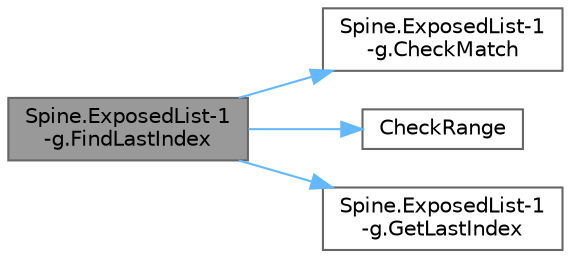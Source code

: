 digraph "Spine.ExposedList-1-g.FindLastIndex"
{
 // LATEX_PDF_SIZE
  bgcolor="transparent";
  edge [fontname=Helvetica,fontsize=10,labelfontname=Helvetica,labelfontsize=10];
  node [fontname=Helvetica,fontsize=10,shape=box,height=0.2,width=0.4];
  rankdir="LR";
  Node1 [id="Node000001",label="Spine.ExposedList-1\l-g.FindLastIndex",height=0.2,width=0.4,color="gray40", fillcolor="grey60", style="filled", fontcolor="black",tooltip=" "];
  Node1 -> Node2 [id="edge4_Node000001_Node000002",color="steelblue1",style="solid",tooltip=" "];
  Node2 [id="Node000002",label="Spine.ExposedList-1\l-g.CheckMatch",height=0.2,width=0.4,color="grey40", fillcolor="white", style="filled",URL="$class_spine_1_1_exposed_list-1-g.html#ace5ef4e58c7ca329e1cdf0f725395cec",tooltip=" "];
  Node1 -> Node3 [id="edge5_Node000001_Node000003",color="steelblue1",style="solid",tooltip=" "];
  Node3 [id="Node000003",label="CheckRange",height=0.2,width=0.4,color="grey40", fillcolor="white", style="filled",URL="$test__concurrent__associative__common_8h.html#aa351572fd937b8ce93cf1b5295d9d35e",tooltip=" "];
  Node1 -> Node4 [id="edge6_Node000001_Node000004",color="steelblue1",style="solid",tooltip=" "];
  Node4 [id="Node000004",label="Spine.ExposedList-1\l-g.GetLastIndex",height=0.2,width=0.4,color="grey40", fillcolor="white", style="filled",URL="$class_spine_1_1_exposed_list-1-g.html#a5e4e013d8cdcfbede2922aeb77b013bf",tooltip=" "];
}
